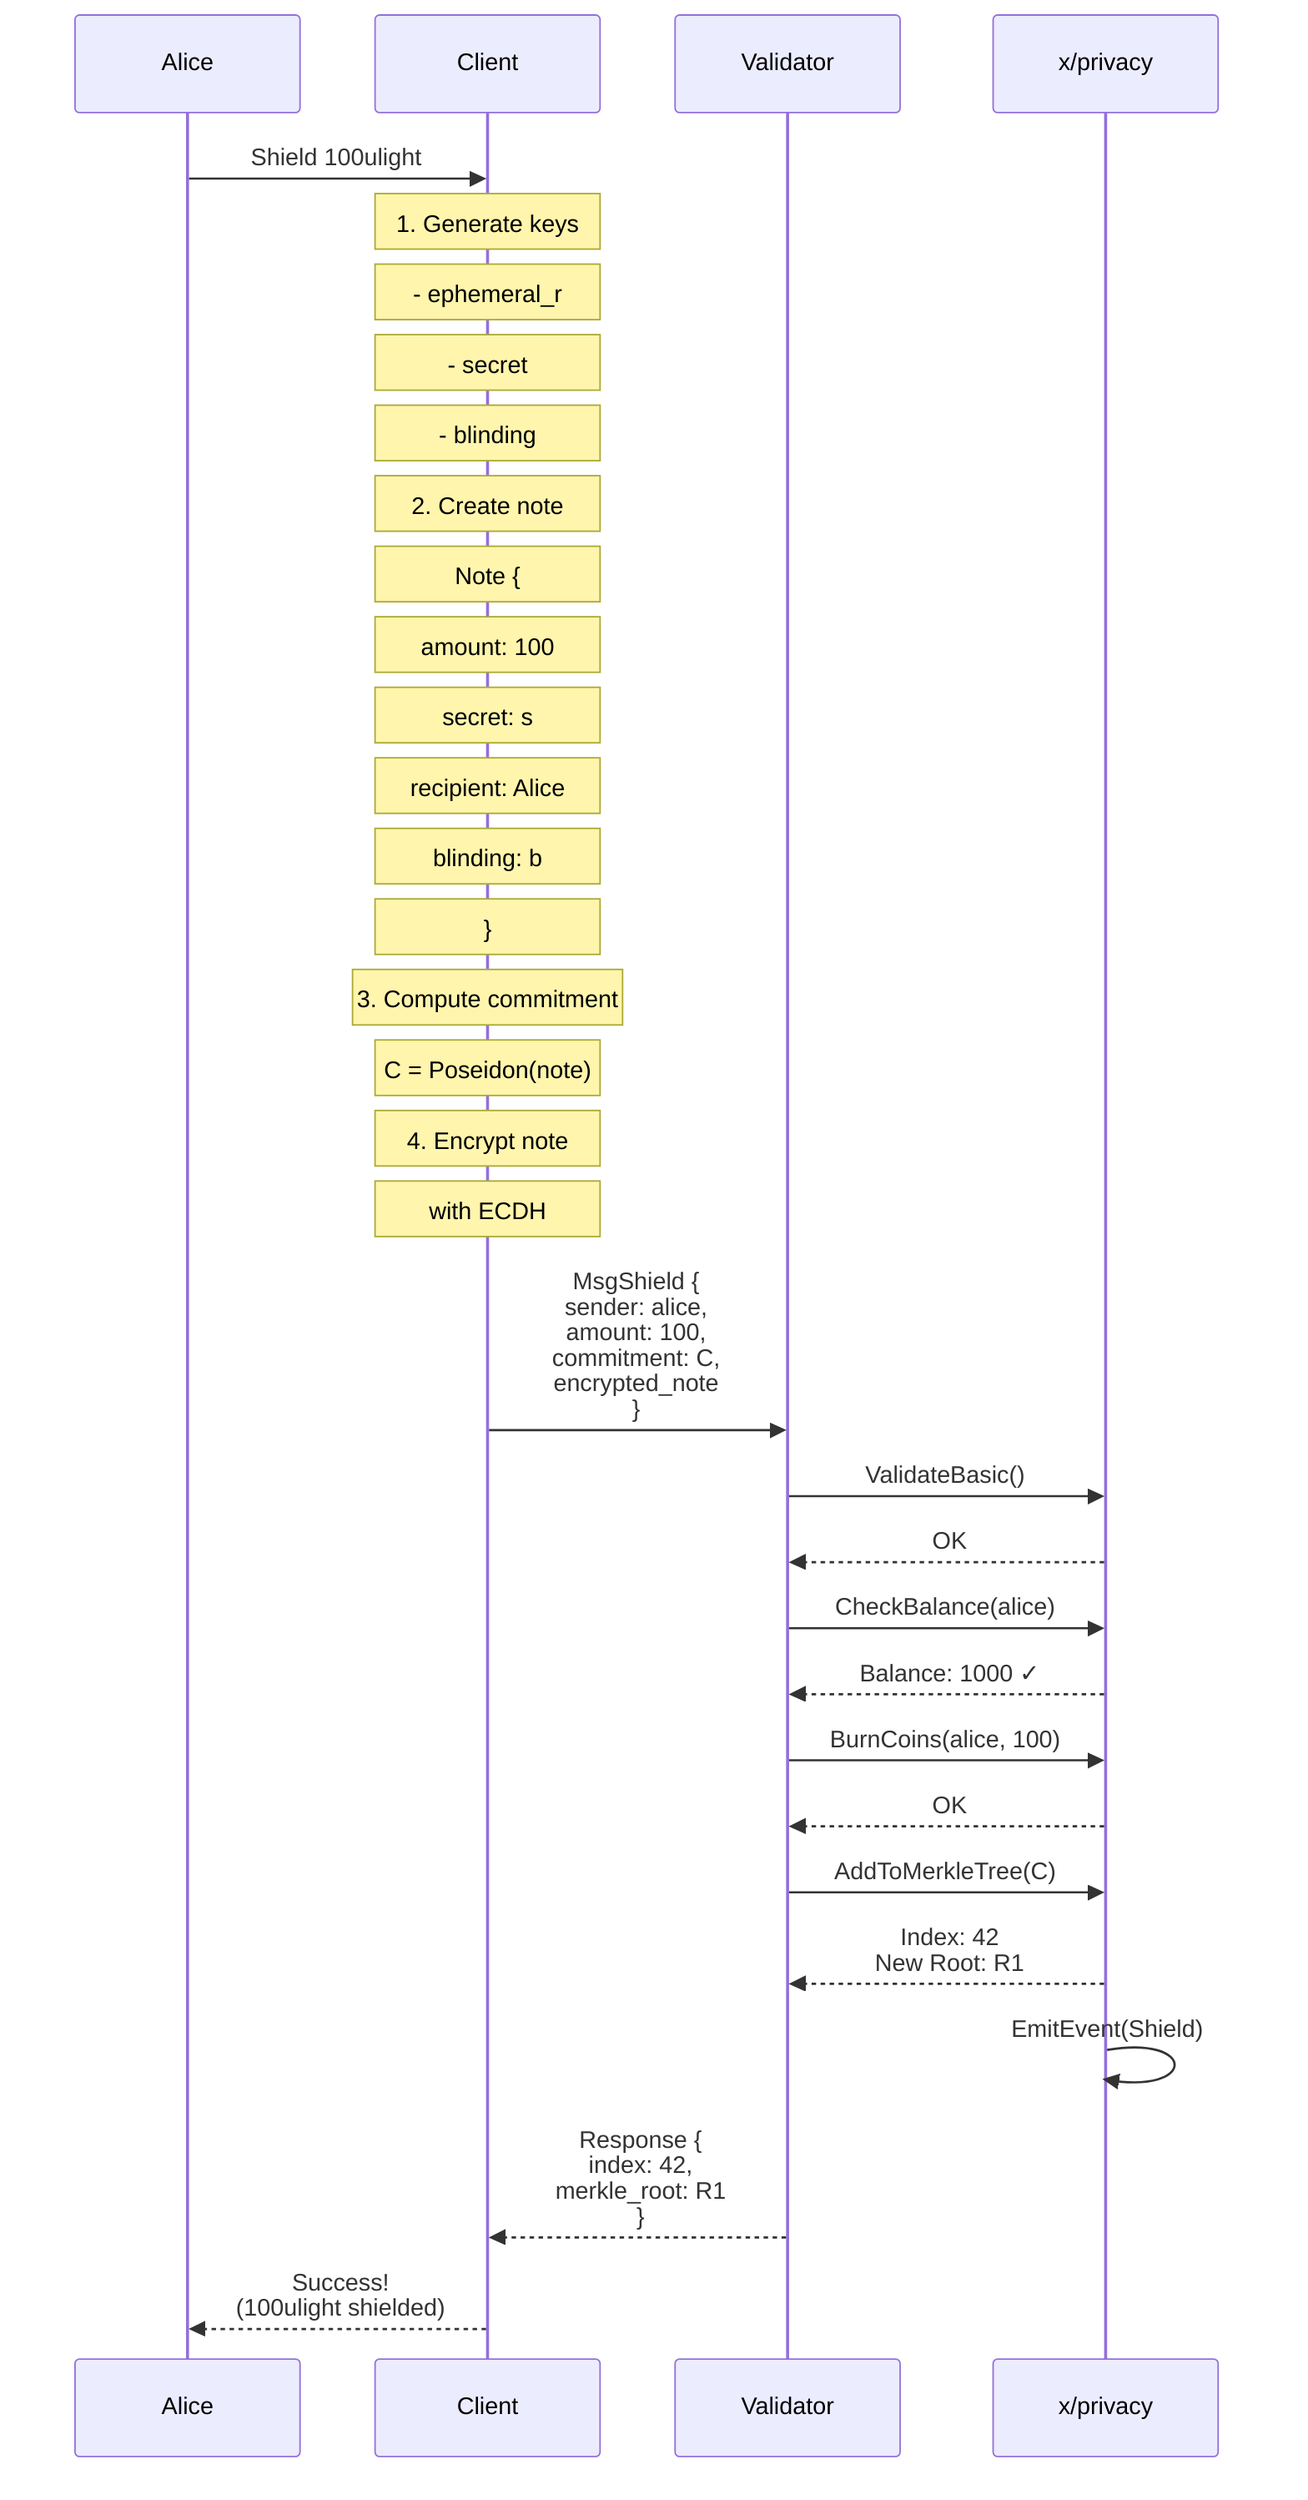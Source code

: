 sequenceDiagram
    participant Alice
    participant Client
    participant Validator
    participant Privacy as x/privacy

    Alice->>Client: Shield 100ulight

    Note over Client: 1. Generate keys
    Note over Client: - ephemeral_r
    Note over Client: - secret
    Note over Client: - blinding

    Note over Client: 2. Create note
    Note over Client: Note {
    Note over Client:   amount: 100
    Note over Client:   secret: s
    Note over Client:   recipient: Alice
    Note over Client:   blinding: b
    Note over Client: }

    Note over Client: 3. Compute commitment
    Note over Client: C = Poseidon(note)

    Note over Client: 4. Encrypt note
    Note over Client: with ECDH

    Client->>Validator: MsgShield {<br/>  sender: alice,<br/>  amount: 100,<br/>  commitment: C,<br/>  encrypted_note<br/>}

    Validator->>Privacy: ValidateBasic()
    Privacy-->>Validator: OK

    Validator->>Privacy: CheckBalance(alice)
    Privacy-->>Validator: Balance: 1000 ✓

    Validator->>Privacy: BurnCoins(alice, 100)
    Privacy-->>Validator: OK

    Validator->>Privacy: AddToMerkleTree(C)
    Privacy-->>Validator: Index: 42<br/>New Root: R1

    Privacy->>Privacy: EmitEvent(Shield)

    Validator-->>Client: Response {<br/>  index: 42,<br/>  merkle_root: R1<br/>}

    Client-->>Alice: Success!<br/>(100ulight shielded)